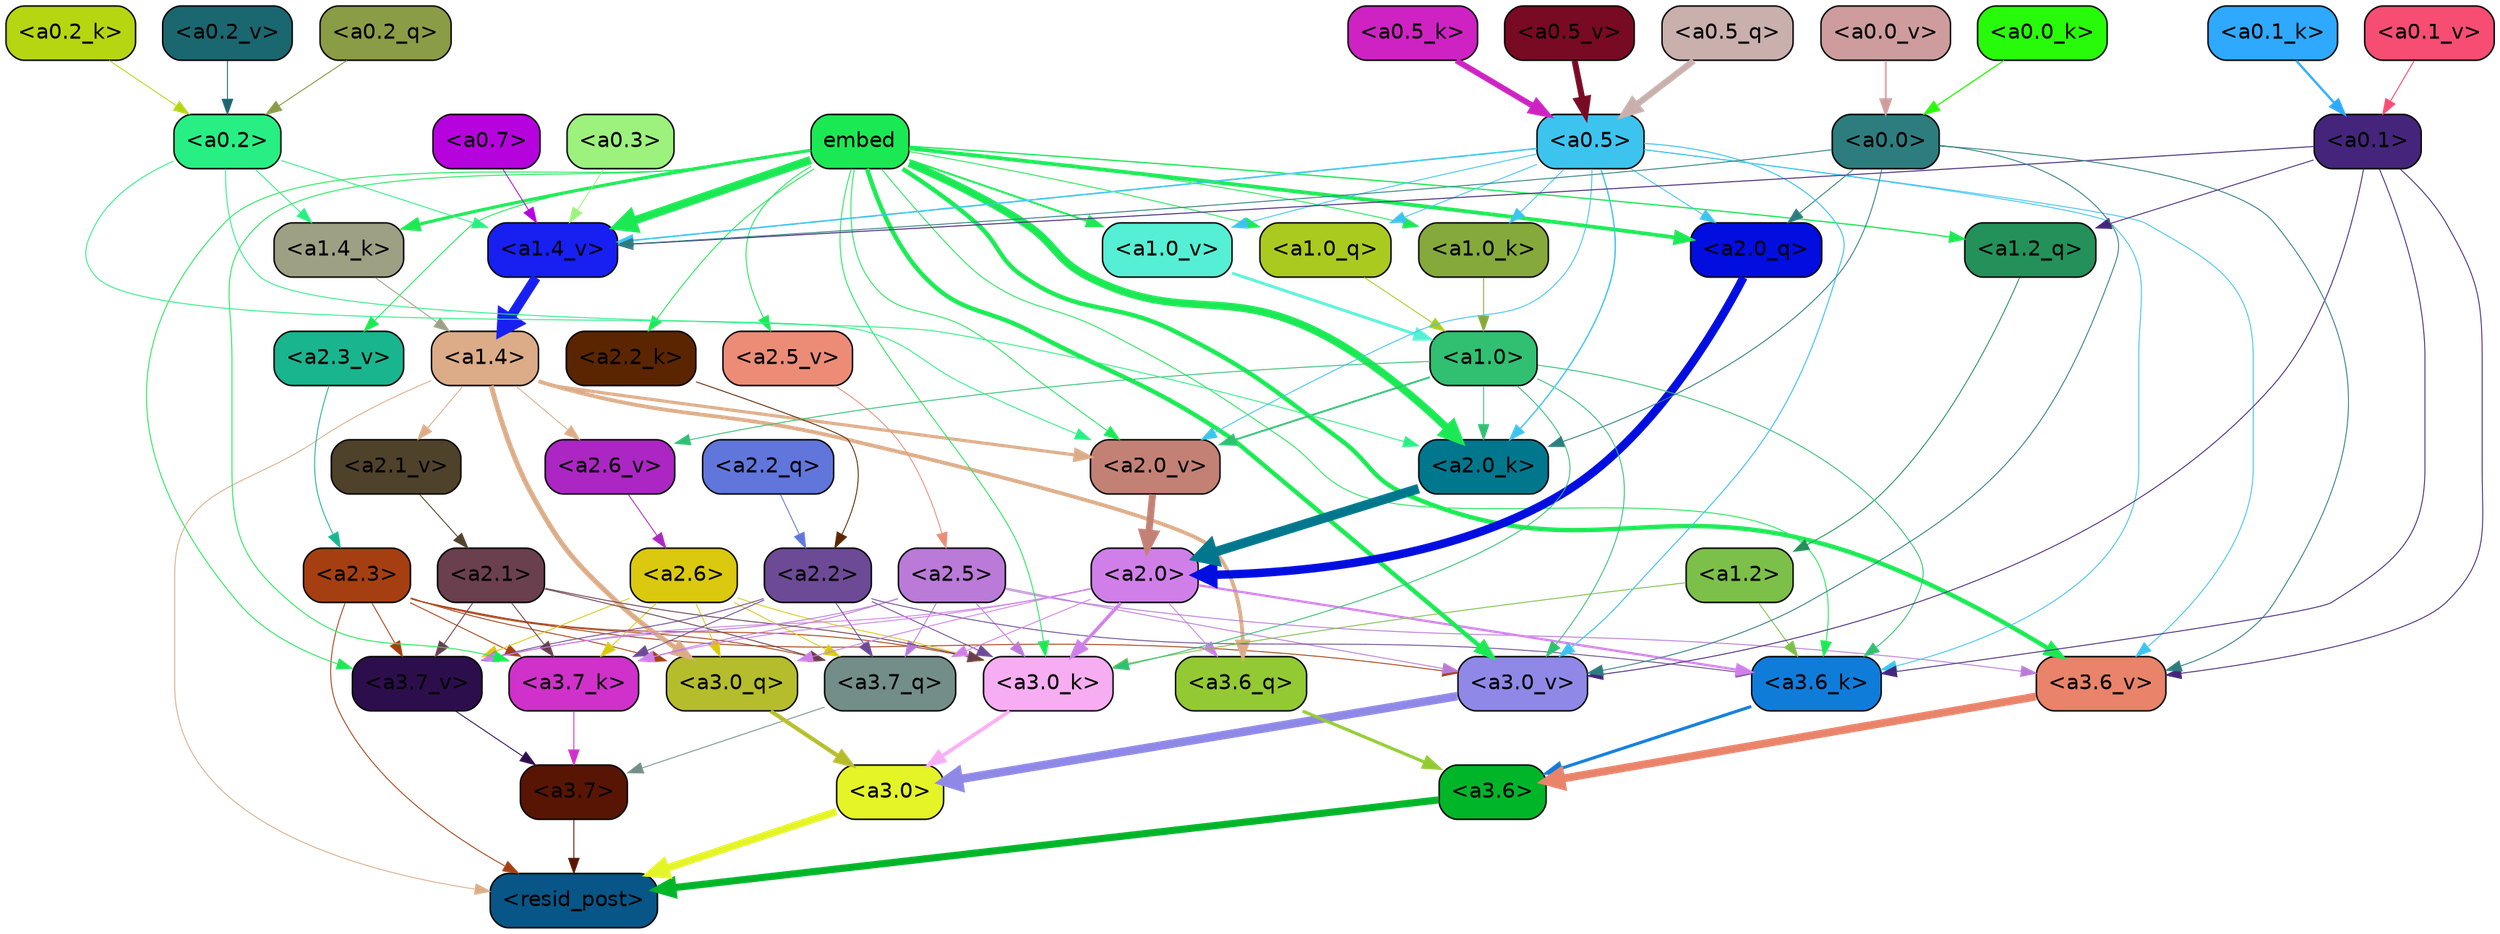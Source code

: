 strict digraph "" {
	graph [bgcolor=transparent,
		layout=dot,
		overlap=false,
		splines=true
	];
	"<a3.7>"	[color=black,
		fillcolor="#591503",
		fontname=Helvetica,
		shape=box,
		style="filled, rounded"];
	"<resid_post>"	[color=black,
		fillcolor="#075687",
		fontname=Helvetica,
		shape=box,
		style="filled, rounded"];
	"<a3.7>" -> "<resid_post>"	[color="#591503",
		penwidth=0.6];
	"<a3.6>"	[color=black,
		fillcolor="#01b529",
		fontname=Helvetica,
		shape=box,
		style="filled, rounded"];
	"<a3.6>" -> "<resid_post>"	[color="#01b529",
		penwidth=4.753257989883423];
	"<a3.0>"	[color=black,
		fillcolor="#e4f426",
		fontname=Helvetica,
		shape=box,
		style="filled, rounded"];
	"<a3.0>" -> "<resid_post>"	[color="#e4f426",
		penwidth=4.90053927898407];
	"<a2.3>"	[color=black,
		fillcolor="#a53f12",
		fontname=Helvetica,
		shape=box,
		style="filled, rounded"];
	"<a2.3>" -> "<resid_post>"	[color="#a53f12",
		penwidth=0.6];
	"<a3.7_q>"	[color=black,
		fillcolor="#738e89",
		fontname=Helvetica,
		shape=box,
		style="filled, rounded"];
	"<a2.3>" -> "<a3.7_q>"	[color="#a53f12",
		penwidth=0.6];
	"<a3.0_q>"	[color=black,
		fillcolor="#b5bd2c",
		fontname=Helvetica,
		shape=box,
		style="filled, rounded"];
	"<a2.3>" -> "<a3.0_q>"	[color="#a53f12",
		penwidth=0.6];
	"<a3.7_k>"	[color=black,
		fillcolor="#cf31ca",
		fontname=Helvetica,
		shape=box,
		style="filled, rounded"];
	"<a2.3>" -> "<a3.7_k>"	[color="#a53f12",
		penwidth=0.6];
	"<a3.0_k>"	[color=black,
		fillcolor="#f7adf2",
		fontname=Helvetica,
		shape=box,
		style="filled, rounded"];
	"<a2.3>" -> "<a3.0_k>"	[color="#a53f12",
		penwidth=0.6];
	"<a3.7_v>"	[color=black,
		fillcolor="#2d0e4d",
		fontname=Helvetica,
		shape=box,
		style="filled, rounded"];
	"<a2.3>" -> "<a3.7_v>"	[color="#a53f12",
		penwidth=0.6];
	"<a3.0_v>"	[color=black,
		fillcolor="#8f88e6",
		fontname=Helvetica,
		shape=box,
		style="filled, rounded"];
	"<a2.3>" -> "<a3.0_v>"	[color="#a53f12",
		penwidth=0.6];
	"<a1.4>"	[color=black,
		fillcolor="#dbac87",
		fontname=Helvetica,
		shape=box,
		style="filled, rounded"];
	"<a1.4>" -> "<resid_post>"	[color="#dbac87",
		penwidth=0.6];
	"<a3.6_q>"	[color=black,
		fillcolor="#93ca34",
		fontname=Helvetica,
		shape=box,
		style="filled, rounded"];
	"<a1.4>" -> "<a3.6_q>"	[color="#dbac87",
		penwidth=2.5149343013763428];
	"<a1.4>" -> "<a3.0_q>"	[color="#dbac87",
		penwidth=3.2760138511657715];
	"<a2.6_v>"	[color=black,
		fillcolor="#ab26c2",
		fontname=Helvetica,
		shape=box,
		style="filled, rounded"];
	"<a1.4>" -> "<a2.6_v>"	[color="#dbac87",
		penwidth=0.6];
	"<a2.1_v>"	[color=black,
		fillcolor="#4f422b",
		fontname=Helvetica,
		shape=box,
		style="filled, rounded"];
	"<a1.4>" -> "<a2.1_v>"	[color="#dbac87",
		penwidth=0.6];
	"<a2.0_v>"	[color=black,
		fillcolor="#c38175",
		fontname=Helvetica,
		shape=box,
		style="filled, rounded"];
	"<a1.4>" -> "<a2.0_v>"	[color="#dbac87",
		penwidth=2.0870713144540787];
	"<a3.7_q>" -> "<a3.7>"	[color="#738e89",
		penwidth=0.6];
	"<a3.6_q>" -> "<a3.6>"	[color="#93ca34",
		penwidth=2.091020345687866];
	"<a3.0_q>" -> "<a3.0>"	[color="#b5bd2c",
		penwidth=2.7421876192092896];
	"<a3.7_k>" -> "<a3.7>"	[color="#cf31ca",
		penwidth=0.6];
	"<a3.6_k>"	[color=black,
		fillcolor="#107cda",
		fontname=Helvetica,
		shape=box,
		style="filled, rounded"];
	"<a3.6_k>" -> "<a3.6>"	[color="#107cda",
		penwidth=2.048597991466522];
	"<a3.0_k>" -> "<a3.0>"	[color="#f7adf2",
		penwidth=2.476402521133423];
	"<a3.7_v>" -> "<a3.7>"	[color="#2d0e4d",
		penwidth=0.6];
	"<a3.6_v>"	[color=black,
		fillcolor="#e9836a",
		fontname=Helvetica,
		shape=box,
		style="filled, rounded"];
	"<a3.6_v>" -> "<a3.6>"	[color="#e9836a",
		penwidth=5.2550448179244995];
	"<a3.0_v>" -> "<a3.0>"	[color="#8f88e6",
		penwidth=5.652270674705505];
	"<a2.6>"	[color=black,
		fillcolor="#dac90e",
		fontname=Helvetica,
		shape=box,
		style="filled, rounded"];
	"<a2.6>" -> "<a3.7_q>"	[color="#dac90e",
		penwidth=0.6];
	"<a2.6>" -> "<a3.0_q>"	[color="#dac90e",
		penwidth=0.6];
	"<a2.6>" -> "<a3.7_k>"	[color="#dac90e",
		penwidth=0.6];
	"<a2.6>" -> "<a3.0_k>"	[color="#dac90e",
		penwidth=0.6];
	"<a2.6>" -> "<a3.7_v>"	[color="#dac90e",
		penwidth=0.6];
	"<a2.5>"	[color=black,
		fillcolor="#ba7ad8",
		fontname=Helvetica,
		shape=box,
		style="filled, rounded"];
	"<a2.5>" -> "<a3.7_q>"	[color="#ba7ad8",
		penwidth=0.6];
	"<a2.5>" -> "<a3.7_k>"	[color="#ba7ad8",
		penwidth=0.6];
	"<a2.5>" -> "<a3.0_k>"	[color="#ba7ad8",
		penwidth=0.6];
	"<a2.5>" -> "<a3.7_v>"	[color="#ba7ad8",
		penwidth=0.6];
	"<a2.5>" -> "<a3.6_v>"	[color="#ba7ad8",
		penwidth=0.6];
	"<a2.5>" -> "<a3.0_v>"	[color="#ba7ad8",
		penwidth=0.6];
	"<a2.2>"	[color=black,
		fillcolor="#6d4a95",
		fontname=Helvetica,
		shape=box,
		style="filled, rounded"];
	"<a2.2>" -> "<a3.7_q>"	[color="#6d4a95",
		penwidth=0.6];
	"<a2.2>" -> "<a3.7_k>"	[color="#6d4a95",
		penwidth=0.6];
	"<a2.2>" -> "<a3.6_k>"	[color="#6d4a95",
		penwidth=0.6];
	"<a2.2>" -> "<a3.0_k>"	[color="#6d4a95",
		penwidth=0.6];
	"<a2.2>" -> "<a3.7_v>"	[color="#6d4a95",
		penwidth=0.6];
	"<a2.1>"	[color=black,
		fillcolor="#6a3f4e",
		fontname=Helvetica,
		shape=box,
		style="filled, rounded"];
	"<a2.1>" -> "<a3.7_q>"	[color="#6a3f4e",
		penwidth=0.6];
	"<a2.1>" -> "<a3.7_k>"	[color="#6a3f4e",
		penwidth=0.6];
	"<a2.1>" -> "<a3.0_k>"	[color="#6a3f4e",
		penwidth=0.6];
	"<a2.1>" -> "<a3.7_v>"	[color="#6a3f4e",
		penwidth=0.6];
	"<a2.0>"	[color=black,
		fillcolor="#d07fe9",
		fontname=Helvetica,
		shape=box,
		style="filled, rounded"];
	"<a2.0>" -> "<a3.7_q>"	[color="#d07fe9",
		penwidth=0.6];
	"<a2.0>" -> "<a3.6_q>"	[color="#d07fe9",
		penwidth=0.6];
	"<a2.0>" -> "<a3.0_q>"	[color="#d07fe9",
		penwidth=0.6];
	"<a2.0>" -> "<a3.7_k>"	[color="#d07fe9",
		penwidth=0.6];
	"<a2.0>" -> "<a3.6_k>"	[color="#d07fe9",
		penwidth=1.5290023684501648];
	"<a2.0>" -> "<a3.0_k>"	[color="#d07fe9",
		penwidth=2.2635570764541626];
	"<a2.0>" -> "<a3.7_v>"	[color="#d07fe9",
		penwidth=0.6];
	embed	[color=black,
		fillcolor="#1be954",
		fontname=Helvetica,
		shape=box,
		style="filled, rounded"];
	embed -> "<a3.7_k>"	[color="#1be954",
		penwidth=0.6];
	embed -> "<a3.6_k>"	[color="#1be954",
		penwidth=0.6];
	embed -> "<a3.0_k>"	[color="#1be954",
		penwidth=0.6];
	embed -> "<a3.7_v>"	[color="#1be954",
		penwidth=0.6];
	embed -> "<a3.6_v>"	[color="#1be954",
		penwidth=2.9556376338005066];
	embed -> "<a3.0_v>"	[color="#1be954",
		penwidth=2.972973108291626];
	"<a2.0_q>"	[color=black,
		fillcolor="#020de0",
		fontname=Helvetica,
		shape=box,
		style="filled, rounded"];
	embed -> "<a2.0_q>"	[color="#1be954",
		penwidth=2.522909115999937];
	"<a2.2_k>"	[color=black,
		fillcolor="#5b2501",
		fontname=Helvetica,
		shape=box,
		style="filled, rounded"];
	embed -> "<a2.2_k>"	[color="#1be954",
		penwidth=0.6];
	"<a2.0_k>"	[color=black,
		fillcolor="#00778d",
		fontname=Helvetica,
		shape=box,
		style="filled, rounded"];
	embed -> "<a2.0_k>"	[color="#1be954",
		penwidth=5.094568967819214];
	"<a2.5_v>"	[color=black,
		fillcolor="#ec8c77",
		fontname=Helvetica,
		shape=box,
		style="filled, rounded"];
	embed -> "<a2.5_v>"	[color="#1be954",
		penwidth=0.6];
	"<a2.3_v>"	[color=black,
		fillcolor="#19b58f",
		fontname=Helvetica,
		shape=box,
		style="filled, rounded"];
	embed -> "<a2.3_v>"	[color="#1be954",
		penwidth=0.6];
	embed -> "<a2.0_v>"	[color="#1be954",
		penwidth=0.6];
	"<a1.2_q>"	[color=black,
		fillcolor="#239159",
		fontname=Helvetica,
		shape=box,
		style="filled, rounded"];
	embed -> "<a1.2_q>"	[color="#1be954",
		penwidth=0.8520002365112305];
	"<a1.0_q>"	[color=black,
		fillcolor="#abca1f",
		fontname=Helvetica,
		shape=box,
		style="filled, rounded"];
	embed -> "<a1.0_q>"	[color="#1be954",
		penwidth=0.6];
	"<a1.4_k>"	[color=black,
		fillcolor="#9ea084",
		fontname=Helvetica,
		shape=box,
		style="filled, rounded"];
	embed -> "<a1.4_k>"	[color="#1be954",
		penwidth=2.115079402923584];
	"<a1.0_k>"	[color=black,
		fillcolor="#85a93b",
		fontname=Helvetica,
		shape=box,
		style="filled, rounded"];
	embed -> "<a1.0_k>"	[color="#1be954",
		penwidth=0.6];
	"<a1.4_v>"	[color=black,
		fillcolor="#171ff1",
		fontname=Helvetica,
		shape=box,
		style="filled, rounded"];
	embed -> "<a1.4_v>"	[color="#1be954",
		penwidth=5.504090070724487];
	"<a1.0_v>"	[color=black,
		fillcolor="#54efd4",
		fontname=Helvetica,
		shape=box,
		style="filled, rounded"];
	embed -> "<a1.0_v>"	[color="#1be954",
		penwidth=1.2935692071914673];
	"<a1.2>"	[color=black,
		fillcolor="#7cbf49",
		fontname=Helvetica,
		shape=box,
		style="filled, rounded"];
	"<a1.2>" -> "<a3.6_k>"	[color="#7cbf49",
		penwidth=0.6];
	"<a1.2>" -> "<a3.0_k>"	[color="#7cbf49",
		penwidth=0.6];
	"<a1.0>"	[color=black,
		fillcolor="#31bf72",
		fontname=Helvetica,
		shape=box,
		style="filled, rounded"];
	"<a1.0>" -> "<a3.6_k>"	[color="#31bf72",
		penwidth=0.6];
	"<a1.0>" -> "<a3.0_k>"	[color="#31bf72",
		penwidth=0.6];
	"<a1.0>" -> "<a3.0_v>"	[color="#31bf72",
		penwidth=0.6];
	"<a1.0>" -> "<a2.0_k>"	[color="#31bf72",
		penwidth=0.6];
	"<a1.0>" -> "<a2.6_v>"	[color="#31bf72",
		penwidth=0.6];
	"<a1.0>" -> "<a2.0_v>"	[color="#31bf72",
		penwidth=1.2152502536773682];
	"<a0.5>"	[color=black,
		fillcolor="#3cc4ef",
		fontname=Helvetica,
		shape=box,
		style="filled, rounded"];
	"<a0.5>" -> "<a3.6_k>"	[color="#3cc4ef",
		penwidth=0.6];
	"<a0.5>" -> "<a3.6_v>"	[color="#3cc4ef",
		penwidth=0.6];
	"<a0.5>" -> "<a3.0_v>"	[color="#3cc4ef",
		penwidth=0.6790935099124908];
	"<a0.5>" -> "<a2.0_q>"	[color="#3cc4ef",
		penwidth=0.6];
	"<a0.5>" -> "<a2.0_k>"	[color="#3cc4ef",
		penwidth=0.8835153579711914];
	"<a0.5>" -> "<a2.0_v>"	[color="#3cc4ef",
		penwidth=0.6];
	"<a0.5>" -> "<a1.0_q>"	[color="#3cc4ef",
		penwidth=0.6];
	"<a0.5>" -> "<a1.0_k>"	[color="#3cc4ef",
		penwidth=0.6];
	"<a0.5>" -> "<a1.4_v>"	[color="#3cc4ef",
		penwidth=1.022335171699524];
	"<a0.5>" -> "<a1.0_v>"	[color="#3cc4ef",
		penwidth=0.6];
	"<a0.1>"	[color=black,
		fillcolor="#44257b",
		fontname=Helvetica,
		shape=box,
		style="filled, rounded"];
	"<a0.1>" -> "<a3.6_k>"	[color="#44257b",
		penwidth=0.6];
	"<a0.1>" -> "<a3.6_v>"	[color="#44257b",
		penwidth=0.6];
	"<a0.1>" -> "<a3.0_v>"	[color="#44257b",
		penwidth=0.6];
	"<a0.1>" -> "<a1.2_q>"	[color="#44257b",
		penwidth=0.6];
	"<a0.1>" -> "<a1.4_v>"	[color="#44257b",
		penwidth=0.6438122987747192];
	"<a0.0>"	[color=black,
		fillcolor="#2e7d7e",
		fontname=Helvetica,
		shape=box,
		style="filled, rounded"];
	"<a0.0>" -> "<a3.6_v>"	[color="#2e7d7e",
		penwidth=0.6];
	"<a0.0>" -> "<a3.0_v>"	[color="#2e7d7e",
		penwidth=0.6];
	"<a0.0>" -> "<a2.0_q>"	[color="#2e7d7e",
		penwidth=0.6];
	"<a0.0>" -> "<a2.0_k>"	[color="#2e7d7e",
		penwidth=0.6];
	"<a0.0>" -> "<a1.4_v>"	[color="#2e7d7e",
		penwidth=0.6];
	"<a2.2_q>"	[color=black,
		fillcolor="#6176db",
		fontname=Helvetica,
		shape=box,
		style="filled, rounded"];
	"<a2.2_q>" -> "<a2.2>"	[color="#6176db",
		penwidth=0.6];
	"<a2.0_q>" -> "<a2.0>"	[color="#020de0",
		penwidth=5.557696580886841];
	"<a2.2_k>" -> "<a2.2>"	[color="#5b2501",
		penwidth=0.6];
	"<a2.0_k>" -> "<a2.0>"	[color="#00778d",
		penwidth=6.320472955703735];
	"<a2.6_v>" -> "<a2.6>"	[color="#ab26c2",
		penwidth=0.6];
	"<a2.5_v>" -> "<a2.5>"	[color="#ec8c77",
		penwidth=0.6];
	"<a2.3_v>" -> "<a2.3>"	[color="#19b58f",
		penwidth=0.6];
	"<a2.1_v>" -> "<a2.1>"	[color="#4f422b",
		penwidth=0.6];
	"<a2.0_v>" -> "<a2.0>"	[color="#c38175",
		penwidth=4.611755967140198];
	"<a0.2>"	[color=black,
		fillcolor="#28ef83",
		fontname=Helvetica,
		shape=box,
		style="filled, rounded"];
	"<a0.2>" -> "<a2.0_k>"	[color="#28ef83",
		penwidth=0.6];
	"<a0.2>" -> "<a2.0_v>"	[color="#28ef83",
		penwidth=0.6];
	"<a0.2>" -> "<a1.4_k>"	[color="#28ef83",
		penwidth=0.6];
	"<a0.2>" -> "<a1.4_v>"	[color="#28ef83",
		penwidth=0.6];
	"<a1.2_q>" -> "<a1.2>"	[color="#239159",
		penwidth=0.6145738363265991];
	"<a1.0_q>" -> "<a1.0>"	[color="#abca1f",
		penwidth=0.6];
	"<a1.4_k>" -> "<a1.4>"	[color="#9ea084",
		penwidth=0.6];
	"<a1.0_k>" -> "<a1.0>"	[color="#85a93b",
		penwidth=0.6];
	"<a1.4_v>" -> "<a1.4>"	[color="#171ff1",
		penwidth=6.5241758823394775];
	"<a1.0_v>" -> "<a1.0>"	[color="#54efd4",
		penwidth=1.8809151649475098];
	"<a0.7>"	[color=black,
		fillcolor="#b603de",
		fontname=Helvetica,
		shape=box,
		style="filled, rounded"];
	"<a0.7>" -> "<a1.4_v>"	[color="#b603de",
		penwidth=0.6];
	"<a0.3>"	[color=black,
		fillcolor="#9cf27d",
		fontname=Helvetica,
		shape=box,
		style="filled, rounded"];
	"<a0.3>" -> "<a1.4_v>"	[color="#9cf27d",
		penwidth=0.6];
	"<a0.5_q>"	[color=black,
		fillcolor="#c9b0ad",
		fontname=Helvetica,
		shape=box,
		style="filled, rounded"];
	"<a0.5_q>" -> "<a0.5>"	[color="#c9b0ad",
		penwidth=4.2370394468307495];
	"<a0.2_q>"	[color=black,
		fillcolor="#8b9c46",
		fontname=Helvetica,
		shape=box,
		style="filled, rounded"];
	"<a0.2_q>" -> "<a0.2>"	[color="#8b9c46",
		penwidth=0.6822714805603027];
	"<a0.5_k>"	[color=black,
		fillcolor="#ce23c2",
		fontname=Helvetica,
		shape=box,
		style="filled, rounded"];
	"<a0.5_k>" -> "<a0.5>"	[color="#ce23c2",
		penwidth=3.8599258065223694];
	"<a0.2_k>"	[color=black,
		fillcolor="#b6d611",
		fontname=Helvetica,
		shape=box,
		style="filled, rounded"];
	"<a0.2_k>" -> "<a0.2>"	[color="#b6d611",
		penwidth=0.6];
	"<a0.1_k>"	[color=black,
		fillcolor="#2ea9fd",
		fontname=Helvetica,
		shape=box,
		style="filled, rounded"];
	"<a0.1_k>" -> "<a0.1>"	[color="#2ea9fd",
		penwidth=1.5140717029571533];
	"<a0.0_k>"	[color=black,
		fillcolor="#28fb0a",
		fontname=Helvetica,
		shape=box,
		style="filled, rounded"];
	"<a0.0_k>" -> "<a0.0>"	[color="#28fb0a",
		penwidth=0.8258748054504395];
	"<a0.5_v>"	[color=black,
		fillcolor="#790a23",
		fontname=Helvetica,
		shape=box,
		style="filled, rounded"];
	"<a0.5_v>" -> "<a0.5>"	[color="#790a23",
		penwidth=4.0173709988594055];
	"<a0.2_v>"	[color=black,
		fillcolor="#1b676f",
		fontname=Helvetica,
		shape=box,
		style="filled, rounded"];
	"<a0.2_v>" -> "<a0.2>"	[color="#1b676f",
		penwidth=0.6];
	"<a0.1_v>"	[color=black,
		fillcolor="#f74d73",
		fontname=Helvetica,
		shape=box,
		style="filled, rounded"];
	"<a0.1_v>" -> "<a0.1>"	[color="#f74d73",
		penwidth=0.6690568923950195];
	"<a0.0_v>"	[color=black,
		fillcolor="#ce9c9d",
		fontname=Helvetica,
		shape=box,
		style="filled, rounded"];
	"<a0.0_v>" -> "<a0.0>"	[color="#ce9c9d",
		penwidth=1.2524418830871582];
}
